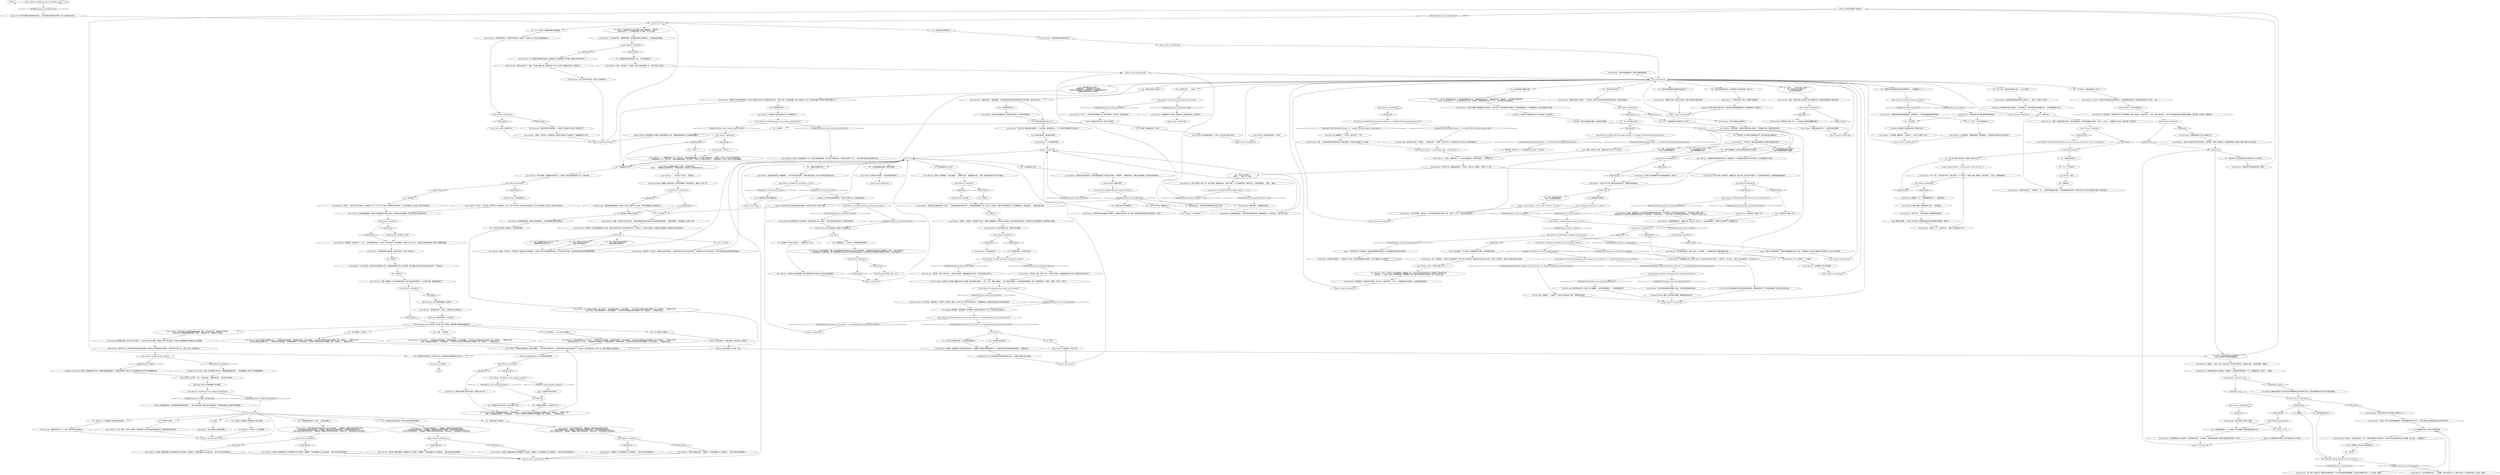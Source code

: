 # PIER / JOYCE LYNCHING AND TATTOOS
# The lynching hub
#The tattoos hub
# ==================================================
digraph G {
	  0 [label="START"];
	  1 [label="input"];
	  2 [label="Joyce Messier: IsKimHere()"];
	  3 [label="IsKimHere()", shape=diamond];
	  4 [label="!(IsKimHere())", shape=diamond];
	  5 [label="You: “也许吧。”"];
	  6 [label="Jump to: [Joyce Lynching hub]"];
	  7 [label="You: “你喜欢他。”"];
	  8 [label="Rhetoric: 感觉这里有一个很好的回应，但你想不出。继续吧。"];
	  9 [label="Joyce Messier: “我唯一的希望就是你能提供一个具体的嫌疑人——在他们不分青红皂白地挑选出自己的嫌疑人之前。简而言之……”她握住了主帆：\n“我唯一的希望就是你能提供一个具体的嫌疑人——在他们不分青红皂白地挑选出自己的嫌疑人之前。简而言之……”她倚靠在木板上："];
	  10 [label="Joyce Messier: “你有没有见过大黄蜂侵袭蜂巢的景象，警督？”她向后靠了靠。“那场面可不太好看。”\n“你有没有见过大黄蜂侵袭蜂巢的景象，警督？”她向后靠了靠。“那场面可不太好看。”"];
	  11 [label="You: “也许可以合作调查？你知道的，共享资源和情报。”"];
	  12 [label="Empathy: 她对这具尸体没有表现出过度的情绪。她之前见过尸体吗？有这个可能。"];
	  13 [label="You: 任何地方都没有。根本就没有灵魂。"];
	  14 [label="Joyce Messier: IsKimHere()"];
	  15 [label="IsKimHere()", shape=diamond];
	  16 [label="!(IsKimHere())", shape=diamond];
	  17 [label="Joyce Messier: “我不是想让你放心，警官。事实上，正好相反。”一阵短暂的沉默。海鸥在海湾尖叫着……"];
	  18 [label="Logic: 其中一个显然是*工贼领导*——就在港口大门附近。就是念叨着愚蠢口号的那个。他几乎掩藏不了自己的伪装。"];
	  19 [label="Joyce Messier: Variable[\"pier.joyce_surveillance_tip\"]"];
	  20 [label="Variable[\"pier.joyce_surveillance_tip\"]", shape=diamond];
	  21 [label="!(Variable[\"pier.joyce_surveillance_tip\"])", shape=diamond];
	  22 [label="You: “什么？*入乡随俗*？”"];
	  23 [label="Joyce Messier: “有一个男人，他们叫他*科迪*。也是个昵称。另一个是女人，菲莉丝·波勒。我相信，科迪应该是……*炮手*。波勒是电报员。”"];
	  24 [label="Joyce Messier: “他40多岁。或者50多。很难看出来，他的下颌上有战斗留下的疤痕，让人很难估算他的年纪，或者观察他的面部表情。”"];
	  25 [label="You: “我想我好像知道你说的这个女人。我们已经控制住了。”"];
	  26 [label="Rhetoric: 港口大门的局势就是个炸药桶。她说她想避免大灾难，但那就是她的底线吗？在我看来都是废话。"];
	  27 [label="Joyce Messier: 她从保温杯里喝了一口茶水。"];
	  28 [label="Joyce Lynching hub"];
	  29 [label="Joyce Messier: “据我所知，其中的某一个，上校——我不知道他的真名——性侵了一名当地女性。当时他喝醉了，跟自己的小队分开了。这就给工会的某些激进分子提供了制服他的理由。”"];
	  30 [label="You: “他们能把工会怎么样呢？工会人好像不少啊。”"];
	  31 [label="let the blood let hub"];
	  32 [label="You: “清洗地干干净净……”"];
	  33 [label="Shivers: 房屋被鲜血染红，鲜血顺着圣希斯帕路倾泄而下……整个地方都会被一块巨大的红布擦拭浸染！所有破旧的建筑上将会留下新鲜的弹孔……"];
	  34 [label="Joyce Messier: “我们唯一能做的就是不让其他事情往坏的方向发展。只要能将一个具体的嫌疑人送上民事法庭——我*也许*能平息这种情况。”"];
	  35 [label="Joyce Messier: “只要能将一个具体的嫌疑人送上民事法庭——我*也许*能平息这种情况。”"];
	  36 [label="Joyce Messier: “它离*迪斯科*差了十万八千里。”一阵海浪拍打在帆船侧面。“我希望你能提供一个具体的嫌疑人，赶在科奈尔任意挑选出他们的嫌疑人之前。简而言之……”她抓住了主帆：\n“它离*迪斯科*差了十万八千里。”一阵海浪拍打在帆船侧面。“我希望你能提供一个具体的嫌疑人，赶在科奈尔任意挑选出他们的嫌疑人之前。简而言之……”她倚靠在木板上："];
	  37 [label="mercs hub"];
	  38 [label="Joyce Messier: “你最后很有可能会碰见他们的。在那种情况下，如果我摆出没有*参与其中*的姿态，也许能更好地从中斡旋。”"];
	  39 [label="You: 保持安静。观察女人的表情。"];
	  40 [label="Logic: 不知道。也许她是对的——最好不要直接跟他们对峙？还有，你的脑袋出了点问题。要是真这么容易的话，你又怎么会失败呢？"];
	  41 [label="Joyce Messier: “那*的确*是一个绝佳的有利位置。”她点点头，镇定而平静。“*不过*——我希望你留心我的建议。没必要去捅马蜂窝的。”"];
	  42 [label="Jump to: [Joyce Lynching hub]"];
	  43 [label="Joyce Messier: “我希望我能给出更好的答案。”"];
	  44 [label="You: “我要说不。”"];
	  45 [label="You: “关于这个莱利--还有别的吗？国籍？他说自己多大？”"];
	  46 [label="Logic: 警督在试探她——先问她一些小细节，看看她知道的是不是比表现出来的要多。她通过了。"];
	  47 [label="Kim Kitsuragi: “这不是什么新闻，不过还是……”他跟你交换了一个眼神。“据*你*所知，这次袭击发生在什么地方？如果你知道的话。”"];
	  48 [label="Joyce Messier: “是的。恐怕这次罢工会演变成一场小规模的内战。很可能会影响到整个瑞瓦肖西部。”"];
	  49 [label="Joyce Messier: “就是那个意思。我可以向你保证，我接下来要说的会更加紧迫。”"];
	  50 [label="Kim Kitsuragi: “*所有工人*……”"];
	  51 [label="Joyce Messier: IsKimHere()"];
	  52 [label="IsKimHere()", shape=diamond];
	  53 [label="!(IsKimHere())", shape=diamond];
	  54 [label="Jump to: [Joyce Lynching hub]"];
	  55 [label="Joyce Messier: 她还是镇定自如。“水手绘制这些地图的时候，害怕的就是这个。害怕沉溺——在自己的尸体里。”"];
	  56 [label="Kim Kitsuragi: “接下来呢？”"];
	  57 [label="You: “这个男人不是我的兄弟，不过这是他的服役历史。”"];
	  58 [label="Joyce Messier: IsKimHere()"];
	  59 [label="IsKimHere()", shape=diamond];
	  60 [label="!(IsKimHere())", shape=diamond];
	  61 [label="Encyclopedia: 国际联合刑警(ICP)负责在复杂的跨国调查活动中协调执法行动。他们的数据库是世界上最大的信息来源地。"];
	  62 [label="Logic: 另一个在环岛南部某个建筑里有利位置——在你游说那些货車司机的时候，他们一直在密切关注你。"];
	  63 [label="Kim Kitsuragi: “你一直都在说要避免这场灾难，但是港口大门的局势就是个炸药桶。难道你不会感到不安吗？”"];
	  64 [label="You: “有一个可能在一栋能够俯瞰环岛的建筑里。”"];
	  65 [label="Encyclopedia: 肯定还能找其他人问纹身的事。没必要完成这个任务，警官——这是个很危险的支线任务。再去别处找找吧。"];
	  66 [label="Jump to: [Untitled hub]"];
	  67 [label="Joyce Messier: “我记不清了。”她的声音里有一种悔恨带来的痛苦。"];
	  68 [label="Kim Kitsuragi: “这似乎跟我们推测的种族是一致的。”金的喜悦有些卖弄的成分。"];
	  69 [label="Jump to: [themerclocations]"];
	  70 [label="You: “暂时差不多了。”（总结。）"];
	  71 [label="Suggestion: 虽然只持续了短暂的几秒，但你还是在她的眼睛里捕捉到一丝失望的情绪。甚至是生气。"];
	  72 [label="Joyce Messier: “你一定是在开玩笑吧。这些人是杀手。我只希望你能提供一个具体的嫌疑人——赶在科奈尔任意挑选出他们的嫌疑人之前。简而言之……”她抓住了主帆：\n“他们不会的。我只希望你能提供一个具体的嫌疑人——赶在科奈尔任意挑选出他们的嫌疑人之前。简而言之……”她倚靠在木板上："];
	  73 [label="Joyce Messier: “*已经*有很多事情出错了。”她看着你，眼睛因为海风变得有些湿润。\n“*已经*有很多事情出错了。”她看着你，眼睛因为海风变得有些湿润。“双重荣誉警督杜博阿先生……”\n“*已经*有很多事情出错了。”她看着你，眼睛因为海风变得有些湿润。“既没有名字，也没有警徽的公民武装警探……”"];
	  74 [label="Joyce Messier: IsKimHere()"];
	  75 [label="IsKimHere()", shape=diamond];
	  76 [label="!(IsKimHere())", shape=diamond];
	  77 [label="Joyce Messier: “他们并不像我一样尊重瑞瓦肖公民武装。不客气地说，他们觉得你是义务警员，*贫民窟里的野蛮人*。如果会面的话，肯定不会取得什么成效。”"];
	  78 [label="Joyce Messier: Variable[\"pier.joyce_inland_soultravel\"]"];
	  79 [label="Variable[\"pier.joyce_inland_soultravel\"]", shape=diamond];
	  80 [label="!(Variable[\"pier.joyce_inland_soultravel\"])", shape=diamond];
	  81 [label="Joyce Messier: IsKimHere()"];
	  82 [label="IsKimHere()", shape=diamond];
	  83 [label="!(IsKimHere())", shape=diamond];
	  84 [label="You: “其中一个肯定是港口大门那个穿着不合身工作服的怪人。工贼头领。”\n“我在想公司派了一个工贼领袖在港口大门闹事。*你*怎么看呢？”"];
	  85 [label="Joyce Messier: Variable[\"pier.klaasje_asked_about_tattoos\"]"];
	  86 [label="Variable[\"pier.klaasje_asked_about_tattoos\"]", shape=diamond];
	  87 [label="!(Variable[\"pier.klaasje_asked_about_tattoos\"])", shape=diamond];
	  88 [label="You: “听起来这个上校在履行职责的过程中有点太*入乡随俗*了。”"];
	  89 [label="Joyce Messier: “没错。所有发生过严重冲突的地区：苏帕穆迪，伊苏特，塞美尼岛。那些国家的国土上都有过*残暴*军事行为的不良记录。”"];
	  90 [label="Joyce Messier: “是的。”"];
	  91 [label="Joyce Messier: “如果你的意思是我有没有见过他的活人——有的。不过我不*了解*他。”"];
	  92 [label="Joyce Messier: IsKimHere()"];
	  93 [label="IsKimHere()", shape=diamond];
	  94 [label="!(IsKimHere())", shape=diamond];
	  95 [label="Kim Kitsuragi: 警督插了一句：“他的眼睛颜色是什么——就是死者的？”"];
	  96 [label="Inland Empire: 一口又深又黑的水井。"];
	  97 [label="Joyce Messier: “对你很好啊。”她看着海岸线，然后看向你。“现在继续讨论即将发生的大屠杀吧。”"];
	  98 [label="Kim Kitsuragi: “既然你这么坦白，夫人——这也是RCM遇到的最糟糕的情况。”"];
	  99 [label="You: “马丁内斯有太多调查了。”"];
	  100 [label="Joyce Messier: IsKimHere()"];
	  101 [label="IsKimHere()", shape=diamond];
	  102 [label="!(IsKimHere())", shape=diamond];
	  103 [label="Kim Kitsuragi: “看起来你找到了它了，没错。我并没有为你感到高兴。”"];
	  104 [label="Joyce Messier: IsKimHere()"];
	  105 [label="IsKimHere()", shape=diamond];
	  106 [label="!(IsKimHere())", shape=diamond];
	  107 [label="Untitled hub"];
	  108 [label="Inland Empire: 一个没有皇帝的帝国。"];
	  109 [label="You: “然后呢？”"];
	  110 [label="Jump to: [Joyce MAIN hub]"];
	  111 [label="Joyce Messier: IsKimHere()"];
	  112 [label="IsKimHere()", shape=diamond];
	  113 [label="!(IsKimHere())", shape=diamond];
	  114 [label="Joyce Messier: “他们吹嘘了一长串的客户名单：圣巴蒂斯特，威尔士-洛伦兹，艾德拉科特……不过，这是个警告标志——有关行动全都发生在第三或第四世界国家。保护设施，护送任务，等等等等。”"];
	  115 [label="You: “听起来你似乎更反对‘入乡随俗’这个词，而不是他在这里强暴和杀人的行为。”"];
	  116 [label="You: “我第一次听见这个消息。侵犯发生在什么地方？什么时候？”"];
	  117 [label="Joyce Messier: “*喜欢*有点太过了，”她摇摇头。“他……他是其中最有魅力的那个。谈判的事都是交给他的。他的去世让这个组织的*沟通技巧*留下了很大的空白。”"];
	  118 [label="Joyce Messier: “莱利。这是他在部队的名字，很有可能是假名。他不愿意透露自己的真名。只有一个人说了——如果真有什么的话，这肯定是个不好的征兆。”"];
	  119 [label="Joyce Messier: Variable[\"yard.hanged_dental_reconstruction_known\"]"];
	  120 [label="Variable[\"yard.hanged_dental_reconstruction_known\"]", shape=diamond];
	  121 [label="!(Variable[\"yard.hanged_dental_reconstruction_known\"])", shape=diamond];
	  122 [label="Joyce Messier: “我不懂。这男人不是个水手——这些也不是港口。我能理解地理上的片段，但是不知道它们的含义。”"];
	  123 [label="Joyce Messier: Variable[\"TASK.interrogate_klaasje\"] == true"];
	  124 [label="Variable[\"TASK.interrogate_klaasje\"] == true", shape=diamond];
	  125 [label="!(Variable[\"TASK.interrogate_klaasje\"] == true)", shape=diamond];
	  126 [label="Joyce Messier: “他被带到褴褛飞旋后面，然后私刑处死了。就在上周日晚上。”"];
	  127 [label="Joyce Messier: “如果你不能锁定某个*具体的*嫌疑人——而且动作必须要*快*——他们就会把出现在私刑现场的每一个人找出来，然后全部处决掉。这样一来，就会转而强迫工会做出回应。”"];
	  128 [label="You: “那按照人数来算——不就是1000比1。”"];
	  129 [label="Joyce Messier: “他们协力工作，使用的是半自动和全自动武器。前膛枪几乎无法穿透他们的盔甲——甚至*你的*也是一样。大部分工会工人连枪都没有……”"];
	  130 [label="Joyce Messier: “*很多*黯淡的情境已经将我们引向了现在的局势……”她看着你，眼睛因为海风变得有些湿润。\n“*很多*黯淡的情境已经变成现实。”她看着你，眼睛因为海风变得有些湿润。“双重荣誉警督杜博阿先生……”\n“*很多*黯淡的情境已经变成现实。”她看着你，眼睛因为海风变得有些湿润。“既没有名字，也没有警徽的公民武装警探……”"];
	  131 [label="Jump to: [Joyce Lynching hub]"];
	  132 [label="You: “关于科奈尔，你能告诉我些什么信息？”"];
	  133 [label="Kim Kitsuragi: “你对RCM和ICP的内部事务了解很多吗，夫人？”"];
	  134 [label="You: “他们只是需要有人让他们把*瑞瓦肖的恐惧*记在心里。”"];
	  135 [label="Joyce Messier: “这是个*坏*主意，我是不会参与其中的。”她毅然决然地摇摇头。"];
	  136 [label="You: “你怎么看？”"];
	  137 [label="Joyce Messier: “挺多的。弗里德堡——奥兰治首都——习惯放在右肩。”她指着相片说到。“我想，他是从那附近的某个地方开始的。”"];
	  138 [label="You: “地点？就像天空中的星星吗？”\n“就像天空中的星星吗？”"];
	  139 [label="Joyce Messier: “我不懂。这男人不是个水手——这些也不是港口。我能理解地理上的碎片，但是不知道它们的含义。”"];
	  140 [label="tattoo hub"];
	  141 [label="You: “那是什么？”"];
	  142 [label="Conceptualization: 对于所有那些寻求冒险的男孩子来说——这就是飞溅在大海上的鲜血。"];
	  143 [label="Joyce Messier: 她把相片交还给你。“还有别的能帮你的吗？”"];
	  144 [label="Kim Kitsuragi: “你联系他们的无线电在哪——如果你不介意我这么问的话？你有耳机吗？”"];
	  145 [label="You: “这就是你的底线——*入乡随俗*？而不是雇佣一支准军事级的暗杀小队？”"];
	  146 [label="You: “天啦，一点都不好……”"];
	  147 [label="You: “说的没错。”"];
	  148 [label="Joyce Messier: IsKimHere()"];
	  149 [label="IsKimHere()", shape=diamond];
	  150 [label="!(IsKimHere())", shape=diamond];
	  151 [label="Joyce Messier: “*……都是董事会的一员*，”她点点头。“我尝试说服我的雇主，这不过是一种豪言壮语——或者是一个玩笑。他们并不欣赏这种幽默。”\n“*……都是董事会的一员*，”她点点头。“我尝试说服我的雇主，这不过是一个开场白，你也是这么暗示的——或者甚至是一个玩笑。他们并不欣赏这种幽默。”"];
	  152 [label="You: “*所有工人*……”"];
	  153 [label="Half Light: 你应该让那些傻瓜看看，你到底有多*野蛮*。"];
	  154 [label="Joyce Messier: “抱歉，”她分散了自己的注意力。“我想试着看能不能阅读这些点之间的相互依赖的网格——就是这些星星。”她指着相片上的其中一颗。"];
	  155 [label="Esprit de Corps: 在某处的一间点着一盏绿色台灯的办公室里，警长托勒密·普莱斯——58岁，秃头，戴着一副眼镜——正在书桌前记录手册。一排排的是日期和星期，还有一列简短的备注：*巡逻*，*查案*，*休假*，*受伤*……"];
	  156 [label="Joyce Messier: “几天的事情，而不是几星期。”"];
	  157 [label="Joyce Messier: “就这些吗？”她放下相片。"];
	  158 [label="Jump to: [tattoo hub]"];
	  159 [label="thisistofixsomethings"];
	  160 [label="Kim Kitsuragi: 警督翻阅了一下笔记本，眉头拧成了一个结……"];
	  161 [label="Jump to: [Joyce Lynching hub]"];
	  162 [label="Kim Kitsuragi: “夫人，如我直言——我在马丁内斯附近转了一圈，港口大门那边有个衣服非常不合身的大块头男人。那位‘工作权先生’。他的心思*真的*完全不在里面。”"];
	  163 [label="Kim Kitsuragi: “这就意味着他们习惯了在战区行动。”"];
	  164 [label="Joyce Messier: “很遗憾——没有。在这一切发生之前，我对他们兴趣欠佳。现在我有兴趣——却没有资源。”她想到。"];
	  165 [label="Joyce Messier: IsKimHere()"];
	  166 [label="IsKimHere()", shape=diamond];
	  167 [label="!(IsKimHere())", shape=diamond];
	  168 [label="Joyce Messier: Variable[\"pier.joyce_mc_heard\"]"];
	  169 [label="Variable[\"pier.joyce_mc_heard\"]", shape=diamond];
	  170 [label="!(Variable[\"pier.joyce_mc_heard\"])", shape=diamond];
	  171 [label="Joyce Messier: “不要幸灾乐祸，警官。这是很严肃的事情。”"];
	  172 [label="Joyce Messier: “科奈尔——奥兰治的一家军事公司。据我所知，有三个人来了马丁内斯。他们偶尔会向我汇报，不过不会听我的话。老实说，我们的关系在恶化。”"];
	  173 [label="Joyce Messier: “是*工会*把他吊在那颗树上的。”一阵海浪拍打在帆船侧面。“我希望你能提供一个具体的嫌疑人，赶在科奈尔随意挑选出他们的嫌疑人之前。简而言之……”她抓住了主帆：\n“是*工会*把他吊在那颗树上的。”一阵海浪拍打在帆船侧面。“我希望你能提供一个具体的嫌疑人，赶在科奈尔随意挑选出他们的嫌疑人之前。简而言之……”她倚靠在木板上："];
	  174 [label="Hand/Eye Coordination: 每隔一发或者两发子弹之后，前膛枪就需要重新填装——自动武器每隔一两*分钟*才需要重新填装。"];
	  175 [label="Joyce Messier: IsKimHere()"];
	  176 [label="IsKimHere()", shape=diamond];
	  177 [label="!(IsKimHere())", shape=diamond];
	  178 [label="Joyce Messier: Variable[\"pier.joyce_lynching_story_told\"]"];
	  179 [label="Variable[\"pier.joyce_lynching_story_told\"]", shape=diamond];
	  180 [label="!(Variable[\"pier.joyce_lynching_story_told\"])", shape=diamond];
	  181 [label="You: “我不得不说——这一点*也不*迪斯科。”"];
	  182 [label="You: “好吧，我会暂时避开的。”\n“好吧，我们会暂时避开的。”"];
	  183 [label="Joyce Messier: “这样比较明智，”她点点头。“我们的目标是*避免*灾难。况且，”她叹了一口气。“你迟早会遇到他们的。”"];
	  184 [label="Joyce Messier: IsKimHere()"];
	  185 [label="IsKimHere()", shape=diamond];
	  186 [label="!(IsKimHere())", shape=diamond];
	  187 [label="Joyce Messier: “如果水手死在国外的话，他们的灵魂就会用它飞回到自己的家乡。这是某种……很精妙的设计。地图之后将被回收，他们把它叫做*脐带*。”"];
	  188 [label="You: “这家伙现在已经飞得很远了。”"];
	  189 [label="Joyce Messier: Variable[\"pier.joyce_esprit_service_history\"]  or Variable[\"pier.joyce_cyclo_service_record\"]"];
	  190 [label="Variable[\"pier.joyce_esprit_service_history\"]  or Variable[\"pier.joyce_cyclo_service_record\"]", shape=diamond];
	  191 [label="!(Variable[\"pier.joyce_esprit_service_history\"]  or Variable[\"pier.joyce_cyclo_service_record\"])", shape=diamond];
	  192 [label="Empathy: 反正不是这样就是那样吧。也许你可以圆滑一些，可能会有益处呢？"];
	  193 [label="fixitwithahuborgamegoesbad"];
	  194 [label="You: “好吧。还有其他事情可以告诉我的吗？”\n“好吧。你还有关于他们的其他信息吗？”"];
	  195 [label="Joyce Messier: 她沉默了。"];
	  196 [label="Kim Kitsuragi: “没事的，夫人。还有别的吗——国籍？你觉得他多大年纪？”"];
	  197 [label="Kim Kitsuragi: “确实。这跟我们在尸体上看到的牙齿重建信息是吻合的，”他对你说到，然后又转回到乔伊斯身上。“还有别的吗？国籍？口音？”\n“这跟我们在尸体上看到的牙齿重建信息是吻合的；而且我相信，卡拉洁也提到过……”他对你说到，然后又转回到乔伊斯身上。“还有别的吗？国籍？口音？”"];
	  198 [label="Joyce Messier: “我想他是奥西登人。浅棕色头发，混合口音。奥兰治人，又或者是梅西纳人？他受的伤让他拥有了一种独到的口音……”"];
	  199 [label="You: “还有别的吗？国籍？口音？”"];
	  200 [label="Joyce Messier: IsKimHere()"];
	  201 [label="IsKimHere()", shape=diamond];
	  202 [label="!(IsKimHere())", shape=diamond];
	  203 [label="Drama: 她很真诚。她已经尽力给他们施压了。"];
	  204 [label="Joyce Messier: 她从保温杯里喝了一口茶水，目光没有从你身上移开。"];
	  205 [label="Joyce Messier: “很遗憾，我也会间接地扮演一个角色。我的雇主对我产生过*短暂的信任危机*。在那个时刻，他们选择部署一支私人佣兵队伍。作为一种*保险*措施。他们称之为我的‘安保人员’。”"];
	  206 [label="Joyce Messier: “在我转达工会的初步提议之后，他们就派来了。”"];
	  207 [label="Joyce Messier: IsKimHere()"];
	  208 [label="IsKimHere()", shape=diamond];
	  209 [label="!(IsKimHere())", shape=diamond];
	  210 [label="You: “然后呢？”"];
	  211 [label="Joyce Messier: Variable[\"pier.joyce_halflight_bloodletting\"]"];
	  212 [label="Variable[\"pier.joyce_halflight_bloodletting\"]", shape=diamond];
	  213 [label="!(Variable[\"pier.joyce_halflight_bloodletting\"])", shape=diamond];
	  214 [label="You: “那死者经历过什么旅行？”"];
	  215 [label="You: “纹身的事就到这里吧。感谢你的帮助。”"];
	  216 [label="You: “这人除了停尸房，哪里都去不了。”"];
	  217 [label="Jump to: [Joyce MAIN hub]"];
	  218 [label="Joyce Messier: IsKimHere()"];
	  219 [label="IsKimHere()", shape=diamond];
	  220 [label="!(IsKimHere())", shape=diamond];
	  221 [label="Joyce Messier: “有道理。水路地图对于我们来说不再有用了。就像我们不再像以前那样需要水手了。这就是这种习俗在奥西登国家的变体——雇佣兵纹身。”"];
	  222 [label="Joyce Messier: IsKimHere()"];
	  223 [label="IsKimHere()", shape=diamond];
	  224 [label="!(IsKimHere())", shape=diamond];
	  225 [label="Joyce Messier: SetVariableValue(\"pier.joyce_kim_not_present_at_lely_name\", true) --[[ Variable[ ]]"];
	  226 [label="Physical Instrument: 接受挑战！要我说，我们就接了吧。"];
	  227 [label="You: “他的名字叫……”"];
	  228 [label="Joyce Messier: Variable[\"TASK.interrogate_klaasje\"]  or  Variable[\"TASK.interrogate_klaasje_done\"]"];
	  229 [label="Variable[\"TASK.interrogate_klaasje\"]  or  Variable[\"TASK.interrogate_klaasje_done\"]", shape=diamond];
	  230 [label="!(Variable[\"TASK.interrogate_klaasje\"]  or  Variable[\"TASK.interrogate_klaasje_done\"])", shape=diamond];
	  231 [label="Hand/Eye Coordination: 每隔一发或者两发子弹之后，前膛枪就需要重新填装——或者在你的情况下是三发，自动武器每隔一两*分钟*才需要重新填装。"];
	  232 [label="You: “短暂的信任危机？”"];
	  233 [label="Kim Kitsuragi: “所以发生了什么事？”"];
	  234 [label="You: “现在其他两个雇佣兵在哪？”"];
	  235 [label="Joyce Messier: “可以说，他们已经转入地下了。我不建议把他们找出来。”她把脚踩在防护线上，让身体保持平衡。“举例来说——他们肯定是全副武装的。”\n“可以说，他们已经转入地下了。我不建议把他们找出来。”她竖起一只骨瘦如柴的手指。“有一点——他们很肯定是全副武装的……”"];
	  236 [label="Joyce Messier: Variable[\"yard.hanged_result_determined_ethnicity\"]"];
	  237 [label="Variable[\"yard.hanged_result_determined_ethnicity\"]", shape=diamond];
	  238 [label="!(Variable[\"yard.hanged_result_determined_ethnicity\"])", shape=diamond];
	  239 [label="Untitled hub"];
	  240 [label="Rhetoric: 应该把她逼入绝境的。说不定能挖出点什么东西来……"];
	  241 [label="You: “那是谁传出来的？”"];
	  242 [label="You: “好吧，我会暂时避开的。”\n“好吧，我们会暂时避开的。”"];
	  243 [label="Joyce Messier: “我想我知道你是在哪里找到的，杜博阿警官——在那边冰面突起的那辆汽車里。”"];
	  244 [label="You: “不。它在一个又好又普通的地方。”"];
	  245 [label="Joyce Messier: Variable[\"pier.joyce_every_worker_member_heard\"]"];
	  246 [label="Variable[\"pier.joyce_every_worker_member_heard\"]", shape=diamond];
	  247 [label="!(Variable[\"pier.joyce_every_worker_member_heard\"])", shape=diamond];
	  248 [label="Joyce Messier: “他们穿着陶瓷盔甲，拥有半自动武器和多年的战斗经验。他们拥有创伤应激障碍，而且无法立身于城市居民环境。”"];
	  249 [label="Encyclopedia: 萨弗里大黄蜂，世界上第二大的昆虫，一分钟可以杀死40只蜜蜂，如果是一群30只的大黄蜂，不到四小时就能屠杀整个蜂巢的20,000只蜜蜂。"];
	  250 [label="Half Light: 也许马丁内斯就需要一场大屠杀？"];
	  251 [label="You: “你描述的难道不是一个非常……黯淡的情境吗？”"];
	  252 [label="Joyce Messier: “抱歉我带来了坏消息。如果还有什么能帮到你的话，请尽快开口。”"];
	  253 [label="Authority: 义务警员？你是瑞瓦肖唯一*合法*当局的一名专业警员。"];
	  254 [label="Joyce Messier: “接近，”她点点头。“港口城市。这是奥兰治的水路地图——那是300多年以前的德洛莉丝世纪，旅人身上的水手纹身。水手会用他们的身体来绘制旅程的地图。”"];
	  255 [label="Joyce Messier: IsKimHere()"];
	  256 [label="IsKimHere()", shape=diamond];
	  257 [label="!(IsKimHere())", shape=diamond];
	  258 [label="Kim Kitsuragi: “我们会小心的，夫人。”"];
	  259 [label="Logic: 一个肯定在港口大门制造麻烦。可能在指挥那些破坏罢工者？你一直都能听见那边传来的喧闹声。"];
	  260 [label="You: “我不知道你在说什么。”"];
	  261 [label="Kim Kitsuragi: “还有别的吗？国籍？口音？”"];
	  262 [label="Joyce Messier: “在某种程度上讲，这赋予了他人性。他必须学会*通过*它说话——通过伤口。”她点点头。“我想，我只知道这些了。我只见过他一次。”"];
	  263 [label="Joyce Messier: “那我们就达成共识了——虽然可能有些残酷。”"];
	  264 [label="You: “很高兴我们能达成协议，而不用把RCM变成你的私人调查小队。”"];
	  265 [label="Joyce Messier: “绝对不需要。这些雇佣兵肌肉发达，十分纯粹。他们的目的就是恐吓工会，让他们投降。”"];
	  266 [label="Kim Kitsuragi: “这个所谓的调查是什么性质的？”"];
	  267 [label="Jump to: [Joyce Lynching hub]"];
	  268 [label="You: 不聊了。"];
	  269 [label="Kim Kitsuragi: “奇怪……我们没有收到任何跟私刑有关的*侵犯*报告。这件事发生在哪里？什么时候？”"];
	  270 [label="You: “这一点也不能让人放心。”"];
	  271 [label="You: “我还有其他问题要问你。”"];
	  272 [label="Joyce Messier: “也许是这样吧。”她镇定而平静。“我还是希望你留心我的建议——没必要去捅马蜂窝的。”"];
	  273 [label="Joyce Messier: “准军事级暗杀小队有点昂贵。”她依然镇定自若：“不过没错——如果由我来处理，我至少会更彻底地*审查*一下他们。”"];
	  274 [label="You: “你能联系公司吗？告诉公司把他们调走。”"];
	  275 [label="Joyce Messier: “不管怎么说，他被指控性侵犯了一名女性。在那之后，他落到了一群码头工人手里……”"];
	  276 [label="Inland Empire: 你能感觉到，你很快就见到她的。"];
	  277 [label="Half Light: 会是他们所有人。已经决定了。"];
	  278 [label="Joyce Messier: “你是在被你开进大海的那辆汽車里找到的。”"];
	  279 [label="You: “私刑和罢工有什么联系？”\n“再跟我说说——死刑和罢工有什么联系？”\n“我已经听说私刑和罢工之间是有联系的，但是我需要你的证言。”\n“再跟我说说私刑和罢工之间的联系。”"];
	  280 [label="Joyce Messier: “这不重要。重要的事——你找到它了。时机上也许算不上太早。”"];
	  281 [label="Joyce Messier: IsKimHere()"];
	  282 [label="IsKimHere()", shape=diamond];
	  283 [label="!(IsKimHere())", shape=diamond];
	  284 [label="Joyce Messier: “其实不用搞成这样的。只要能将一个具体的嫌疑人送上民事法庭——我*也许*能平息这种情况。”"];
	  285 [label="Perception (Sight): 她戴着一副无指手套，手指甲剪得很短，而且还断裂了。就像工人女性一样。"];
	  286 [label="You: 什么也不说。"];
	  287 [label="Joyce Messier: “港口城市。在大海上。这是奥兰治的水路地图——德洛莉丝世纪旅人身上的水手纹身——那是早在300多年以前的事了。水手会用他们的身体来绘制旅程的地图。”"];
	  288 [label="Joyce Messier: “我会说现在他已经接近阿卡德岛了，准备离开伊苏林迪，进入灰域。如果我没把他的家乡地址弄错的话。”她笑了。"];
	  289 [label="Conceptualization: 旧旧世界已经过去，新新世界已经到来。"];
	  290 [label="Joyce Messier: “科奈尔——奥兰治的一家军事公司。据我所知，有三个人来了马丁内斯。他们偶尔会向我汇报，不过不会听我的话。老实说，我们的关系在恶化。”"];
	  291 [label="You: “你说得对……”"];
	  292 [label="You: 这些雇佣兵*在哪里*？"];
	  293 [label="You: Variable[\"pier.joyce_logic_rc_mercs\"]"];
	  294 [label="Variable[\"pier.joyce_logic_rc_mercs\"]", shape=diamond];
	  295 [label="!(Variable[\"pier.joyce_logic_rc_mercs\"])", shape=diamond];
	  296 [label="Joyce Messier: Variable[\"gates.scableader_greeting_done\"]"];
	  297 [label="Variable[\"gates.scableader_greeting_done\"]", shape=diamond];
	  298 [label="!(Variable[\"gates.scableader_greeting_done\"])", shape=diamond];
	  299 [label="Logic: 这也太尴尬了。你不知道。你的脑袋有点*问题*。幸好警督的没问题。"];
	  300 [label="Kim Kitsuragi: “你关心的也许只是外在。我们关心的维护和平。”"];
	  301 [label="Empathy: 你不知道自己是怎么知道的——没写在她脸上，她的声音里也没有透露分毫——不过她很同情这个男人。"];
	  302 [label="Jump to: [Joyce Messier: \"\"Last Sunday night, at the Whirling...\"]"];
	  303 [label="You: “那这个女人是谁？”\n（别提了。）“那这个女人是谁？”"];
	  304 [label="Jump to: [Joyce Lynching hub]"];
	  305 [label="You: “你需要安保人员吗？”"];
	  306 [label="You: “他们是谁？”"];
	  307 [label="Conceptualization: 在马丁内斯里，进行着一项又一项调查，都在朝那个黑暗的最终期限冲刺。"];
	  308 [label="You: “看见没，这就是我一直在跟所有人说的大屠杀。”"];
	  309 [label="Joyce Messier: “我们唯一能做的就是不让其他事情往坏的方向发展。只要能将一个具体的嫌疑人送上民事法庭——我*也许*能平息这种情况。”"];
	  310 [label="Joyce Messier: 她朝相片伸出手；拿起它，然后握在手里……\n“当然了——请原谅我之前的犹豫不决。”她跨过防护线，接过相片；然后把它握在手里……”"];
	  311 [label="You: “地点？就像花朵盛开的图案吗？”\n“就像花朵盛开的图案吗？”"];
	  312 [label="You: “谁能告诉我更多信息？”"];
	  313 [label="You: “我跟他说过话了。目前他的灵魂还被困在自己的尸体里。”"];
	  314 [label="Joyce Messier: “时代已经变了。”"];
	  315 [label="Joyce Messier: “我会尽我所能地帮你。我们必须控制这种局势。”"];
	  316 [label="Jump to: [tattoo hub]"];
	  317 [label="themerclocations"];
	  318 [label="Joyce Messier: “那*的确*会提供一个绝佳的有利位置。”她说到。“不管怎么说，它实际上是很难接近的。”"];
	  319 [label="Rhetoric: 她反对的是那个*措辞*吗？"];
	  320 [label="Rhetoric: 她这可是送羊入虎口啊。进攻！"];
	  321 [label="Kim Kitsuragi: “你这么做有什么目的，警探？”"];
	  322 [label="Joyce Messier: “上周日，在褴褛飞旋——大门附近的那家旅社。恐怕上校喝醉了，也许还嗑了药。”"];
	  323 [label="Jump to: [Joyce Lynching hub]"];
	  324 [label="Jump to: [Joyce Messier: \"\"He was forty. Or fifty. It's hard...\"]"];
	  325 [label="Joyce Messier: Variable[\"pier.klaasje_asked_about_tattoos\"]"];
	  326 [label="Variable[\"pier.klaasje_asked_about_tattoos\"]", shape=diamond];
	  327 [label="!(Variable[\"pier.klaasje_asked_about_tattoos\"])", shape=diamond];
	  328 [label="Pain Threshold: 强迫你的脸以新方式移动肯定很难吧。如果继续这样下去，你会得动脉瘤的。然后你也必须这么做。"];
	  329 [label="You: “那这个……*大屠杀*是怎么回事？”\n“呃，你好像说了*大屠杀*？”\n“你之前说*控制局势*？”"];
	  330 [label="Joyce Messier: Variable[\"tc.union_members_amount\"]"];
	  331 [label="Variable[\"tc.union_members_amount\"]", shape=diamond];
	  332 [label="!(Variable[\"tc.union_members_amount\"])", shape=diamond];
	  333 [label="Jump to: [let the blood let hub]"];
	  334 [label="Joyce Messier: “其实不用搞成这样的。”她看着你，眼睛因为海风变得有些湿润。\n“其实不用搞成这样的。”她看着你，眼睛因为海风变得有些湿润。“双重荣誉警督杜博阿先生……”\n“其实不用搞成这样的。”她看着你，眼睛因为海风变得有些湿润。“既没有名字，也没有警徽的公民武装警探……”"];
	  335 [label="You: “义务警员？RCM的权利是联盟赋予的。他们的权利是从哪里来的？”"];
	  336 [label="Joyce Messier: “不知怎么的，我怀疑合法使用武力的说教不能劝服他们停手。”"];
	  337 [label="Joyce Messier: “我不能。不过阅读故事就是这么回事。这些点本身没有字母，数字或者任何东西。它们的大小，在身体上的位置，还有彼此之间的距离，都能讲述它们代表的信息。”"];
	  338 [label="Joyce Messier: ……大约过去了半分钟——沉默无语。"];
	  339 [label="Joyce Messier: “然后他去了帕累托格兰德，穿过了——我觉得应该是斯塔德卡纳尔——跨越奥西登国家的一条人工运河。从帕累托，他驶向了伊苏林迪大洋。首先是塞美尼岛，然后是这里……”她指向他的心脏。"];
	  340 [label="Esprit de Corps: *在马丁内斯，调查科奈尔*，他在其中一排写到。接着，男人放下笔，用两只手按揉太阳穴。外面警报响起，加姆洛克区的街道上传来遥远的枪声。"];
	  341 [label="who_tells"];
	  342 [label="You: “你说得对，这不是个好主意。”（不要把它列入计划。）"];
	  343 [label="You: “我不是第一次听说这个了。这个侵犯发生在什么地方？什么时候？”"];
	  344 [label="Joyce Messier: “很好。那你取得了一定进展。你的行动有必要再快一点。*审判*可没什么耐性。”"];
	  345 [label="Joyce Messier: “或者他*没有*。”她歪起脑袋。“这些信息是运河附近闲荡的那些青少年传出来的。我无法为它作证。”"];
	  346 [label="You: “先跟我说说其他人。”"];
	  347 [label="Joyce Messier: 她闭上眼睛，试着想象男人的脸……然后摇摇头……"];
	  348 [label="Joyce Messier: Variable[\"yard.hanged_result_determined_ethnicity\"]"];
	  349 [label="Variable[\"yard.hanged_result_determined_ethnicity\"]", shape=diamond];
	  350 [label="!(Variable[\"yard.hanged_result_determined_ethnicity\"])", shape=diamond];
	  351 [label="Jump to: [Joyce Lynching hub]"];
	  352 [label="Joyce Messier: “是剩下来的雇佣兵吧。这是他们的*审判*，也是他们所相信的。”"];
	  353 [label="Joyce Messier: Variable[\"TASK.interrogate_klaasje\"]  or  Variable[\"TASK.interrogate_klaasje_done\"]"];
	  354 [label="Variable[\"TASK.interrogate_klaasje\"]  or  Variable[\"TASK.interrogate_klaasje_done\"]", shape=diamond];
	  355 [label="!(Variable[\"TASK.interrogate_klaasje\"]  or  Variable[\"TASK.interrogate_klaasje_done\"])", shape=diamond];
	  356 [label="Joyce Messier: “这是个好问题，警官。我一点也不知道。就像我说过的，这是个传闻——关于传闻的传闻。不管怎么说，上校其余的那些……同事……相信了。”"];
	  357 [label="Jump to: [Joyce Lynching hub]"];
	  358 [label="Kim Kitsuragi: “他们到底是谁？”"];
	  359 [label="Joyce Messier: “这是一种障眼法。他们打算秘密地组织一场针对私刑的军事审判。一旦*调查*结束，紧接着就是执行。”"];
	  360 [label="You: “暂时而已？”"];
	  361 [label="Joyce Messier: IsKimHere()"];
	  362 [label="IsKimHere()", shape=diamond];
	  363 [label="!(IsKimHere())", shape=diamond];
	  364 [label="Logic: 工会拥有2000多名成员。"];
	  365 [label="Untitled hub"];
	  366 [label="Joyce Messier: 她沉默了一会儿，然后总结到：“就像我说过的——这将是一场大屠杀。”"];
	  367 [label="You: “我没看出会发生这种事。首先应该会有很多事情出错的。”"];
	  368 [label="Joyce Messier: IsKimHere()"];
	  369 [label="IsKimHere()", shape=diamond];
	  370 [label="!(IsKimHere())", shape=diamond];
	  371 [label="You: “看见没，金。这就是我一直在跟你说的大屠杀。”"];
	  372 [label="Joyce Messier: “如果你还能访问ICP数据库，你就能做一个比我更好的背景调查。不过，可能需要花费一点时间……”她想到。"];
	  373 [label="You: “你说你看不懂——似乎你可以啊。”"];
	  374 [label="Untitled hub"];
	  375 [label="Joyce Messier: “他的野战排成员？其他雇佣兵——我*不*建议你去找他们，把相片拿给他们看。这个男人是他们的朋友和战友。”"];
	  376 [label="Joyce Messier: Variable[\"tc.icp\"]"];
	  377 [label="Variable[\"tc.icp\"]", shape=diamond];
	  378 [label="!(Variable[\"tc.icp\"])", shape=diamond];
	  379 [label="Untitled hub"];
	  380 [label="Jump to: [Joyce Lynching hub]"];
	  381 [label="Joyce Messier: “不太多。他们的公开简历相对还是比较好的——就私营佣兵组织而言。我相信他们曾经有个名字叫……深井。”"];
	  382 [label="You: “没关系。忘了吧。”"];
	  383 [label="Joyce Messier: “啊，是啊，你的状况。国际联合刑警维护着一个专门记录此类信息的数据库。也许你应该跟他们咨询一下。这只是一个建议。”"];
	  384 [label="Joyce Messier: “也许这种安排无效了……很抱歉，我不该打探这个的。如果可以的话，你应该好好利用。这只是一个建议。”"];
	  385 [label="Joyce Messier: “我试过了。而且他们*会的*。不过，这些命令需要时间才能传到一个基本上可以说是流氓的作战小队那里。在这之前——只能靠我们了。”"];
	  386 [label="Jump to: [Joyce Messier: \"\"That's wise,\" she nods. \"Our goal...\"]"];
	  387 [label="Joyce Messier: Variable[\"tc.scab_leader_is_a_merc\"]"];
	  388 [label="Variable[\"tc.scab_leader_is_a_merc\"]", shape=diamond];
	  389 [label="!(Variable[\"tc.scab_leader_is_a_merc\"])", shape=diamond];
	  390 [label="Jump to: [tattoo hub]"];
	  391 [label="Logic: 你甚至都不知道该从哪里开始。"];
	  392 [label="You: “难道你不想知道我是在哪里找到警徽的吗？”（把警徽放在一边。）"];
	  393 [label="Joyce Messier: “不不不——我们*现在*就*需要*讨论。没时间浪费了。还记得吗，血浴的大屠杀？”"];
	  394 [label="Joyce Messier: “是否要处决某人，某些人，或者所有工会的激进分子。”"];
	  395 [label="You: “你在这里惹了个大麻烦。”"];
	  396 [label="You: “这个*上校*，就是吊起来的那个男人——你认识他吗？”"];
	  397 [label="You: “我们还有多少时间？”"];
	  398 [label="You: “我还是需要知道他们在哪里。”\n“我们还是需要知道他们在哪里。”"];
	  399 [label="You: “我会直接跟他们对峙。”\n“我们会直接跟他们对峙。”"];
	  400 [label="Kim Kitsuragi: “这是用崔格特相机拍的，就在不久之前。这是男人的上半身。他的手或者胳膊上没有别的记号。”"];
	  401 [label="Joyce Messier: 她的嘴唇很放松，嘴角附近的褶皱消失了。她的眼珠慢慢在相片表面移动。"];
	  402 [label="Joyce Messier: “瑞瓦肖，”她说到。“这里有两个恒定点：肩膀上的弗里德堡，还有心脏上的瑞瓦肖。就在发现伊苏林迪之后，他们就开创了这种地图传统，就在跨洲时代初期。”"];
	  403 [label="Joyce Messier: “直到处刑开始？说真的——我不知道。这取决于他们辨认私刑成员的进度如何。还有他们的耐性。”"];
	  404 [label="You: “地点？就像微型电路上的小孔吗？”\n“就像微型电路上的小孔吗？”"];
	  405 [label="You: “也许是他从军的记录？”"];
	  406 [label="Jump to: [Joyce Lynching hub]"];
	  407 [label="Joyce Messier: “干我这一行的，做研究是很值得的。我已经准备好跟RCM合作了。我*不觉得*自己愿意跟*科奈尔*这样的组织合作。”"];
	  408 [label="Kim Kitsuragi: 金在笔记本里记了点东西，自己嘟囔着：“之前记录的是蒙迪人……应该换成奥西登人。”"];
	  409 [label="Joyce Messier: CheckItem(\"gun_villiers\")"];
	  410 [label="CheckItem(\"gun_villiers\")", shape=diamond];
	  411 [label="!(CheckItem(\"gun_villiers\"))", shape=diamond];
	  412 [label="Kim Kitsuragi: “奥西登人……这跟另一个目击证人的陈述是一致的，”警督愉快地说到。"];
	  413 [label="Empathy: 你的回应并没有激发她对RCM的极大信任。"];
	  414 [label="Joyce Messier: IsKimHere()"];
	  415 [label="IsKimHere()", shape=diamond];
	  416 [label="!(IsKimHere())", shape=diamond];
	  417 [label="Authority: 他们必须这么做。为了表现出权势和力量。"];
	  418 [label="You: “我想对峙是不可避免的。”"];
	  419 [label="Joyce Messier: “那可不会是什么美好的景象。”"];
	  420 [label="Joyce Messier: “我们唯一能做的就是不让事情朝那个方向发展。只要能将一个具体的嫌疑人送上民事法庭——我*也许*能平息这种情况。”"];
	  421 [label="Volition: 她没把话说完之前，是不会让你走的。"];
	  422 [label="You: “你刚才说性侵一名女性？”"];
	  423 [label="You: “什么？你的意思是你不知道发生了什么事？”"];
	  424 [label="Encyclopedia: 弗里德堡？弗里德堡有一所军事学院。塞美尼岛最近发生了冲突。而他在瑞瓦肖被处刑了。"];
	  425 [label="You: “这张地图有什么用？”"];
	  426 [label="Joyce Messier: Variable[\"pier.joyce_esprit_service_history\"]"];
	  427 [label="Variable[\"pier.joyce_esprit_service_history\"]", shape=diamond];
	  428 [label="!(Variable[\"pier.joyce_esprit_service_history\"])", shape=diamond];
	  429 [label="Joyce Messier: “做你该做的吧，警探。我不觉得破译那个纹身会比公共安全的优先级更高。不过如果你死命冲进暴徒中间想要找个答案——我也不能阻止你。”\n“做你该做的吧，杜博阿警探。*我*不觉得破译那个纹身会比公共安全的优先级更高。不过如果你死命冲进暴徒中间想要找个答案——我也不能阻止你。”"];
	  430 [label="Joyce Messier: “你能这么想让我很宽慰。我不觉得破译那个纹身会比公共安全的优先级更高。”"];
	  431 [label="Joyce Messier: IsKimHere()"];
	  432 [label="IsKimHere()", shape=diamond];
	  433 [label="!(IsKimHere())", shape=diamond];
	  434 [label="Joyce Messier: “当然会让我不安了，警督，不过我有诸多不便。如果我代表*工会*介入的话，我的雇主会有什么样的反应？”"];
	  435 [label="Joyce Messier: “我暂时还不会使用那种说法，警探。”"];
	  436 [label="Joyce Messier: “说这个男人被杀是因为他侵犯了一个本地女性。我在周围问过——马丁内斯似乎普遍接受了这种说法。”"];
	  437 [label="Inland Empire: 5天。没有再多了。也许更早。"];
	  438 [label="Joyce Messier: Variable[\"whirling.klaasje_kim_changed_victims_ethnicity\"]  or  Variable[\"XP.determine_victims_ethnicity\"]"];
	  439 [label="Variable[\"whirling.klaasje_kim_changed_victims_ethnicity\"]  or  Variable[\"XP.determine_victims_ethnicity\"]", shape=diamond];
	  440 [label="!(Variable[\"whirling.klaasje_kim_changed_victims_ethnicity\"]  or  Variable[\"XP.determine_victims_ethnicity\"])", shape=diamond];
	  441 [label="Joyce Messier: “*所有工人都是董事会的一员*。我试过说服我的雇主，这不过是一种豪言壮语，不是真正的需求。不过……这种*刺耳*的表达似乎把他们吓到了。”"];
	  442 [label="Kim Kitsuragi: “装卸工会拥有2000多名成员。那就是1对1000人。”"];
	  443 [label="Joyce Messier: “我们唯一能做的就是不让事情朝那个方向发展。只要能将一个具体的嫌疑人送上民事法庭——我*也许*能平息这种情况。”"];
	  444 [label="Joyce Messier: “证实这一点，我很抱歉。”"];
	  445 [label="Jump to: [Joyce Lynching hub]"];
	  446 [label="Kim Kitsuragi: “你说你看不懂。”"];
	  447 [label="Kim Kitsuragi: “他们没有跟你汇报进度吗？”"];
	  448 [label="Joyce Messier: “这件事没有。恐怕他们觉得这是私人事情。”一阵短暂的沉默。海鸥在海湾尖叫着……"];
	  449 [label="Jump to: [tattoo hub]"];
	  450 [label="Inland Empire: 他现在在哪？"];
	  451 [label="You: “我的错，我把血浴听成了*泥浴*……”"];
	  452 [label="Joyce Messier: IsKimHere()"];
	  453 [label="IsKimHere()", shape=diamond];
	  454 [label="!(IsKimHere())", shape=diamond];
	  455 [label="Joyce Messier: IsKimHere()"];
	  456 [label="IsKimHere()", shape=diamond];
	  457 [label="!(IsKimHere())", shape=diamond];
	  458 [label="Joyce Messier: Variable[\"pier.joyce_amnesia_known\"]"];
	  459 [label="Variable[\"pier.joyce_amnesia_known\"]", shape=diamond];
	  460 [label="!(Variable[\"pier.joyce_amnesia_known\"])", shape=diamond];
	  461 [label="You: “运河边这些年轻人说了什么？”"];
	  462 [label="Conceptualization: 就像一个填字游戏计算器。或者是猜谜游戏大师。"];
	  463 [label="Savoir Faire: 没有什么是做不到的。"];
	  464 [label="Joyce Messier: “这一点也不好，”一阵海浪拍打在帆船侧面。“我希望你能提供一个具体的嫌疑人，赶在科奈尔任意挑选出他们的嫌疑人之前。简而言之……”她抓住了主帆：\n“我唯一的希望就是你能提供一个具体的嫌疑人——在他们不分青红皂白地挑选出自己的嫌疑人之前。简而言之……”她倚靠在木板上："];
	  465 [label="Joyce Messier: “那个人不是个好演员。不过……”"];
	  466 [label="You: “这是不是意味着我不需要调查毒品的事了？”"];
	  467 [label="Joyce Messier: “什么也没发生。克莱尔先生拒绝我进入港口。我没能跟这里的任何人讨论这件事。剩下的两名科奈尔佣兵在执行他们的命令——暂时而已。”"];
	  468 [label="You: 颤抖。"];
	  469 [label="Joyce Messier: “干净，没错。20年内，这里的一切都会停滞。科奈尔会被送进武装直升机，联盟政府也会有样学样。”"];
	  470 [label="Jump to: [tattoo hub]"];
	  471 [label="You: “我需要信息。”（记录下来：询问雇佣兵纹身的事。）"];
	  472 [label="Kim Kitsuragi: “你错过了*陶瓷盔甲*和*自动武器*那部分吗，警探？”"];
	  473 [label="Joyce Messier: Variable[\"pier.joyce_logic_rc_mercs\"]"];
	  474 [label="Variable[\"pier.joyce_logic_rc_mercs\"]", shape=diamond];
	  475 [label="!(Variable[\"pier.joyce_logic_rc_mercs\"])", shape=diamond];
	  476 [label="Kim Kitsuragi: “另外一个肯定在一栋四层建筑里，俯瞰着整个环岛。我们在游说货車司机的时候，他或者她一定在向你汇报。”\n“还有另外一个，波勒，肯定在一栋四层建筑里，俯瞰着整个环岛。我们在游说货車司机的时候，她一定在向你汇报。”"];
	  477 [label="Joyce Messier: “我的天，当然没有，我不是卧底。帆船的方向盘上有个短波电台，”她朝着船舱点了点头。"];
	  0 -> 0
	  2 -> 2
	  2 -> 3
	  3 -> 321
	  4 -> 193
	  5 -> 458
	  6 -> 28
	  7 -> 117
	  8 -> 320
	  9 -> 127
	  10 -> 249
	  11 -> 72
	  12 -> 136
	  13 -> 108
	  14 -> 14
	  14 -> 15
	  15 -> 353
	  16 -> 228
	  17 -> 437
	  18 -> 18
	  19 -> 19
	  19 -> 20
	  20 -> 62
	  21 -> 317
	  22 -> 90
	  23 -> 92
	  24 -> 165
	  25 -> 344
	  26 -> 69
	  27 -> 54
	  28 -> 132
	  28 -> 422
	  28 -> 70
	  28 -> 392
	  28 -> 264
	  28 -> 329
	  28 -> 234
	  28 -> 396
	  28 -> 397
	  28 -> 466
	  28 -> 279
	  29 -> 126
	  30 -> 9
	  31 -> 32
	  31 -> 418
	  31 -> 367
	  31 -> 371
	  31 -> 468
	  31 -> 308
	  31 -> 251
	  32 -> 469
	  33 -> 31
	  34 -> 131
	  35 -> 131
	  36 -> 127
	  37 -> 134
	  37 -> 398
	  37 -> 399
	  37 -> 335
	  37 -> 182
	  38 -> 379
	  39 -> 401
	  40 -> 42
	  41 -> 406
	  42 -> 28
	  43 -> 380
	  44 -> 458
	  45 -> 324
	  46 -> 196
	  47 -> 302
	  48 -> 414
	  49 -> 304
	  50 -> 151
	  51 -> 52
	  51 -> 53
	  52 -> 266
	  53 -> 307
	  54 -> 28
	  55 -> 470
	  56 -> 339
	  57 -> 221
	  58 -> 59
	  58 -> 60
	  59 -> 258
	  60 -> 316
	  61 -> 74
	  62 -> 317
	  63 -> 434
	  64 -> 318
	  65 -> 226
	  66 -> 239
	  67 -> 46
	  68 -> 462
	  69 -> 317
	  70 -> 178
	  71 -> 304
	  72 -> 127
	  73 -> 175
	  74 -> 75
	  74 -> 76
	  75 -> 133
	  76 -> 260
	  76 -> 4
	  76 -> 44
	  77 -> 253
	  78 -> 80
	  78 -> 79
	  79 -> 216
	  79 -> 313
	  79 -> 188
	  79 -> 12
	  80 -> 470
	  81 -> 82
	  81 -> 83
	  82 -> 299
	  83 -> 40
	  84 -> 272
	  85 -> 86
	  85 -> 87
	  86 -> 226
	  87 -> 65
	  88 -> 435
	  89 -> 239
	  90 -> 7
	  91 -> 301
	  92 -> 93
	  92 -> 94
	  93 -> 95
	  94 -> 45
	  95 -> 347
	  96 -> 114
	  97 -> 357
	  98 -> 263
	  99 -> 8
	  100 -> 101
	  100 -> 102
	  101 -> 35
	  102 -> 284
	  103 -> 333
	  104 -> 105
	  104 -> 106
	  105 -> 447
	  106 -> 270
	  106 -> 423
	  107 -> 138
	  107 -> 404
	  107 -> 286
	  107 -> 311
	  108 -> 470
	  109 -> 339
	  111 -> 112
	  111 -> 113
	  112 -> 144
	  113 -> 463
	  114 -> 455
	  115 -> 195
	  116 -> 322
	  117 -> 227
	  118 -> 222
	  119 -> 120
	  119 -> 121
	  120 -> 197
	  121 -> 261
	  122 -> 155
	  123 -> 124
	  123 -> 125
	  124 -> 323
	  125 -> 276
	  126 -> 210
	  127 -> 417
	  128 -> 9
	  129 -> 409
	  130 -> 368
	  131 -> 28
	  132 -> 381
	  133 -> 407
	  134 -> 452
	  135 -> 379
	  136 -> 154
	  137 -> 218
	  138 -> 254
	  139 -> 155
	  140 -> 312
	  140 -> 425
	  140 -> 214
	  140 -> 215
	  141 -> 402
	  142 -> 158
	  143 -> 110
	  144 -> 477
	  145 -> 273
	  146 -> 464
	  147 -> 413
	  148 -> 149
	  148 -> 150
	  149 -> 50
	  150 -> 152
	  150 -> 305
	  151 -> 305
	  152 -> 151
	  153 -> 37
	  154 -> 337
	  155 -> 426
	  156 -> 267
	  157 -> 158
	  158 -> 140
	  159 -> 346
	  159 -> 45
	  160 -> 269
	  161 -> 28
	  162 -> 465
	  163 -> 89
	  164 -> 372
	  165 -> 166
	  165 -> 167
	  166 -> 119
	  167 -> 199
	  168 -> 169
	  168 -> 170
	  169 -> 278
	  170 -> 243
	  171 -> 71
	  172 -> 248
	  173 -> 127
	  174 -> 366
	  175 -> 176
	  175 -> 177
	  176 -> 443
	  177 -> 420
	  178 -> 179
	  178 -> 180
	  179 -> 252
	  180 -> 393
	  181 -> 36
	  182 -> 183
	  183 -> 445
	  184 -> 185
	  184 -> 186
	  185 -> 400
	  186 -> 136
	  186 -> 39
	  187 -> 450
	  188 -> 288
	  189 -> 190
	  189 -> 191
	  190 -> 374
	  191 -> 449
	  192 -> 85
	  193 -> 145
	  193 -> 382
	  194 -> 164
	  195 -> 1
	  196 -> 23
	  197 -> 198
	  198 -> 200
	  199 -> 198
	  200 -> 201
	  200 -> 202
	  201 -> 348
	  202 -> 262
	  203 -> 5
	  204 -> 54
	  205 -> 232
	  205 -> 305
	  206 -> 245
	  207 -> 208
	  207 -> 209
	  208 -> 233
	  209 -> 29
	  210 -> 467
	  211 -> 212
	  211 -> 213
	  212 -> 33
	  213 -> 31
	  214 -> 137
	  215 -> 143
	  216 -> 314
	  218 -> 219
	  218 -> 220
	  219 -> 56
	  220 -> 109
	  221 -> 142
	  222 -> 224
	  222 -> 223
	  223 -> 159
	  224 -> 225
	  225 -> 159
	  226 -> 341
	  227 -> 118
	  228 -> 229
	  228 -> 230
	  229 -> 343
	  230 -> 116
	  231 -> 366
	  232 -> 206
	  233 -> 29
	  234 -> 235
	  235 -> 77
	  236 -> 237
	  236 -> 238
	  237 -> 68
	  238 -> 408
	  239 -> 88
	  239 -> 194
	  240 -> 66
	  241 -> 352
	  242 -> 386
	  243 -> 147
	  243 -> 244
	  244 -> 97
	  245 -> 246
	  245 -> 247
	  246 -> 148
	  247 -> 441
	  248 -> 207
	  249 -> 129
	  250 -> 211
	  251 -> 130
	  252 -> 217
	  253 -> 153
	  254 -> 140
	  255 -> 256
	  255 -> 257
	  256 -> 446
	  257 -> 373
	  258 -> 316
	  259 -> 18
	  260 -> 458
	  261 -> 198
	  262 -> 328
	  263 -> 161
	  264 -> 171
	  265 -> 281
	  266 -> 394
	  267 -> 28
	  268 -> 157
	  269 -> 302
	  270 -> 16
	  271 -> 43
	  272 -> 431
	  273 -> 66
	  274 -> 385
	  275 -> 24
	  275 -> 303
	  276 -> 323
	  277 -> 307
	  278 -> 147
	  278 -> 244
	  279 -> 205
	  280 -> 357
	  281 -> 282
	  281 -> 283
	  282 -> 358
	  283 -> 306
	  284 -> 131
	  285 -> 184
	  286 -> 287
	  287 -> 140
	  288 -> 470
	  289 -> 255
	  290 -> 248
	  291 -> 26
	  292 -> 293
	  293 -> 294
	  293 -> 295
	  294 -> 473
	  295 -> 473
	  296 -> 297
	  296 -> 298
	  297 -> 17
	  298 -> 259
	  299 -> 162
	  300 -> 69
	  301 -> 227
	  301 -> 6
	  302 -> 322
	  303 -> 356
	  304 -> 28
	  305 -> 265
	  306 -> 290
	  307 -> 99
	  307 -> 10
	  307 -> 395
	  307 -> 146
	  307 -> 181
	  308 -> 444
	  309 -> 131
	  310 -> 338
	  311 -> 254
	  312 -> 375
	  313 -> 55
	  314 -> 470
	  315 -> 28
	  316 -> 140
	  317 -> 64
	  317 -> 84
	  317 -> 271
	  318 -> 111
	  319 -> 194
	  319 -> 115
	  319 -> 21
	  320 -> 194
	  320 -> 115
	  321 -> 145
	  321 -> 382
	  322 -> 275
	  323 -> 28
	  324 -> 23
	  325 -> 326
	  325 -> 327
	  326 -> 139
	  327 -> 122
	  328 -> 351
	  329 -> 48
	  330 -> 331
	  330 -> 332
	  331 -> 364
	  332 -> 365
	  333 -> 31
	  334 -> 100
	  335 -> 336
	  336 -> 134
	  336 -> 182
	  336 -> 398
	  336 -> 399
	  337 -> 107
	  338 -> 285
	  339 -> 141
	  340 -> 424
	  341 -> 342
	  341 -> 471
	  342 -> 430
	  343 -> 322
	  344 -> 323
	  345 -> 241
	  345 -> 461
	  346 -> 22
	  347 -> 67
	  348 -> 349
	  348 -> 350
	  349 -> 438
	  350 -> 262
	  351 -> 28
	  352 -> 461
	  353 -> 354
	  353 -> 355
	  354 -> 47
	  355 -> 160
	  356 -> 123
	  357 -> 28
	  358 -> 172
	  359 -> 51
	  360 -> 359
	  361 -> 362
	  361 -> 363
	  362 -> 442
	  363 -> 330
	  364 -> 365
	  365 -> 128
	  365 -> 30
	  366 -> 250
	  367 -> 73
	  368 -> 369
	  368 -> 370
	  369 -> 34
	  370 -> 309
	  371 -> 103
	  372 -> 376
	  373 -> 325
	  374 -> 57
	  374 -> 268
	  374 -> 405
	  375 -> 387
	  376 -> 377
	  376 -> 378
	  377 -> 74
	  378 -> 61
	  379 -> 242
	  379 -> 292
	  380 -> 28
	  381 -> 96
	  382 -> 240
	  383 -> 274
	  384 -> 274
	  385 -> 203
	  386 -> 183
	  387 -> 388
	  387 -> 389
	  388 -> 192
	  389 -> 391
	  390 -> 140
	  391 -> 390
	  392 -> 168
	  393 -> 421
	  394 -> 277
	  395 -> 173
	  396 -> 91
	  397 -> 403
	  398 -> 38
	  399 -> 452
	  400 -> 136
	  400 -> 39
	  401 -> 11
	  402 -> 289
	  403 -> 104
	  404 -> 254
	  405 -> 221
	  406 -> 28
	  407 -> 274
	  408 -> 351
	  409 -> 410
	  409 -> 411
	  410 -> 231
	  411 -> 174
	  412 -> 351
	  413 -> 280
	  414 -> 416
	  414 -> 415
	  415 -> 98
	  416 -> 161
	  417 -> 361
	  418 -> 334
	  419 -> 333
	  420 -> 131
	  421 -> 291
	  421 -> 451
	  422 -> 345
	  423 -> 448
	  424 -> 189
	  425 -> 187
	  426 -> 427
	  426 -> 428
	  427 -> 340
	  428 -> 424
	  429 -> 58
	  430 -> 316
	  431 -> 432
	  431 -> 433
	  432 -> 63
	  433 -> 25
	  434 -> 300
	  435 -> 319
	  436 -> 13
	  437 -> 156
	  438 -> 440
	  438 -> 439
	  439 -> 412
	  440 -> 236
	  441 -> 305
	  442 -> 9
	  443 -> 131
	  444 -> 333
	  445 -> 28
	  446 -> 325
	  447 -> 448
	  448 -> 437
	  449 -> 140
	  450 -> 78
	  451 -> 204
	  452 -> 453
	  452 -> 454
	  453 -> 472
	  454 -> 135
	  455 -> 456
	  455 -> 457
	  456 -> 163
	  457 -> 239
	  458 -> 459
	  458 -> 460
	  459 -> 383
	  460 -> 384
	  461 -> 436
	  462 -> 351
	  463 -> 69
	  464 -> 127
	  465 -> 476
	  466 -> 49
	  467 -> 360
	  468 -> 419
	  469 -> 333
	  470 -> 140
	  471 -> 429
	  472 -> 135
	  473 -> 474
	  473 -> 475
	  474 -> 296
	  475 -> 81
	  476 -> 41
	  477 -> 69
}


